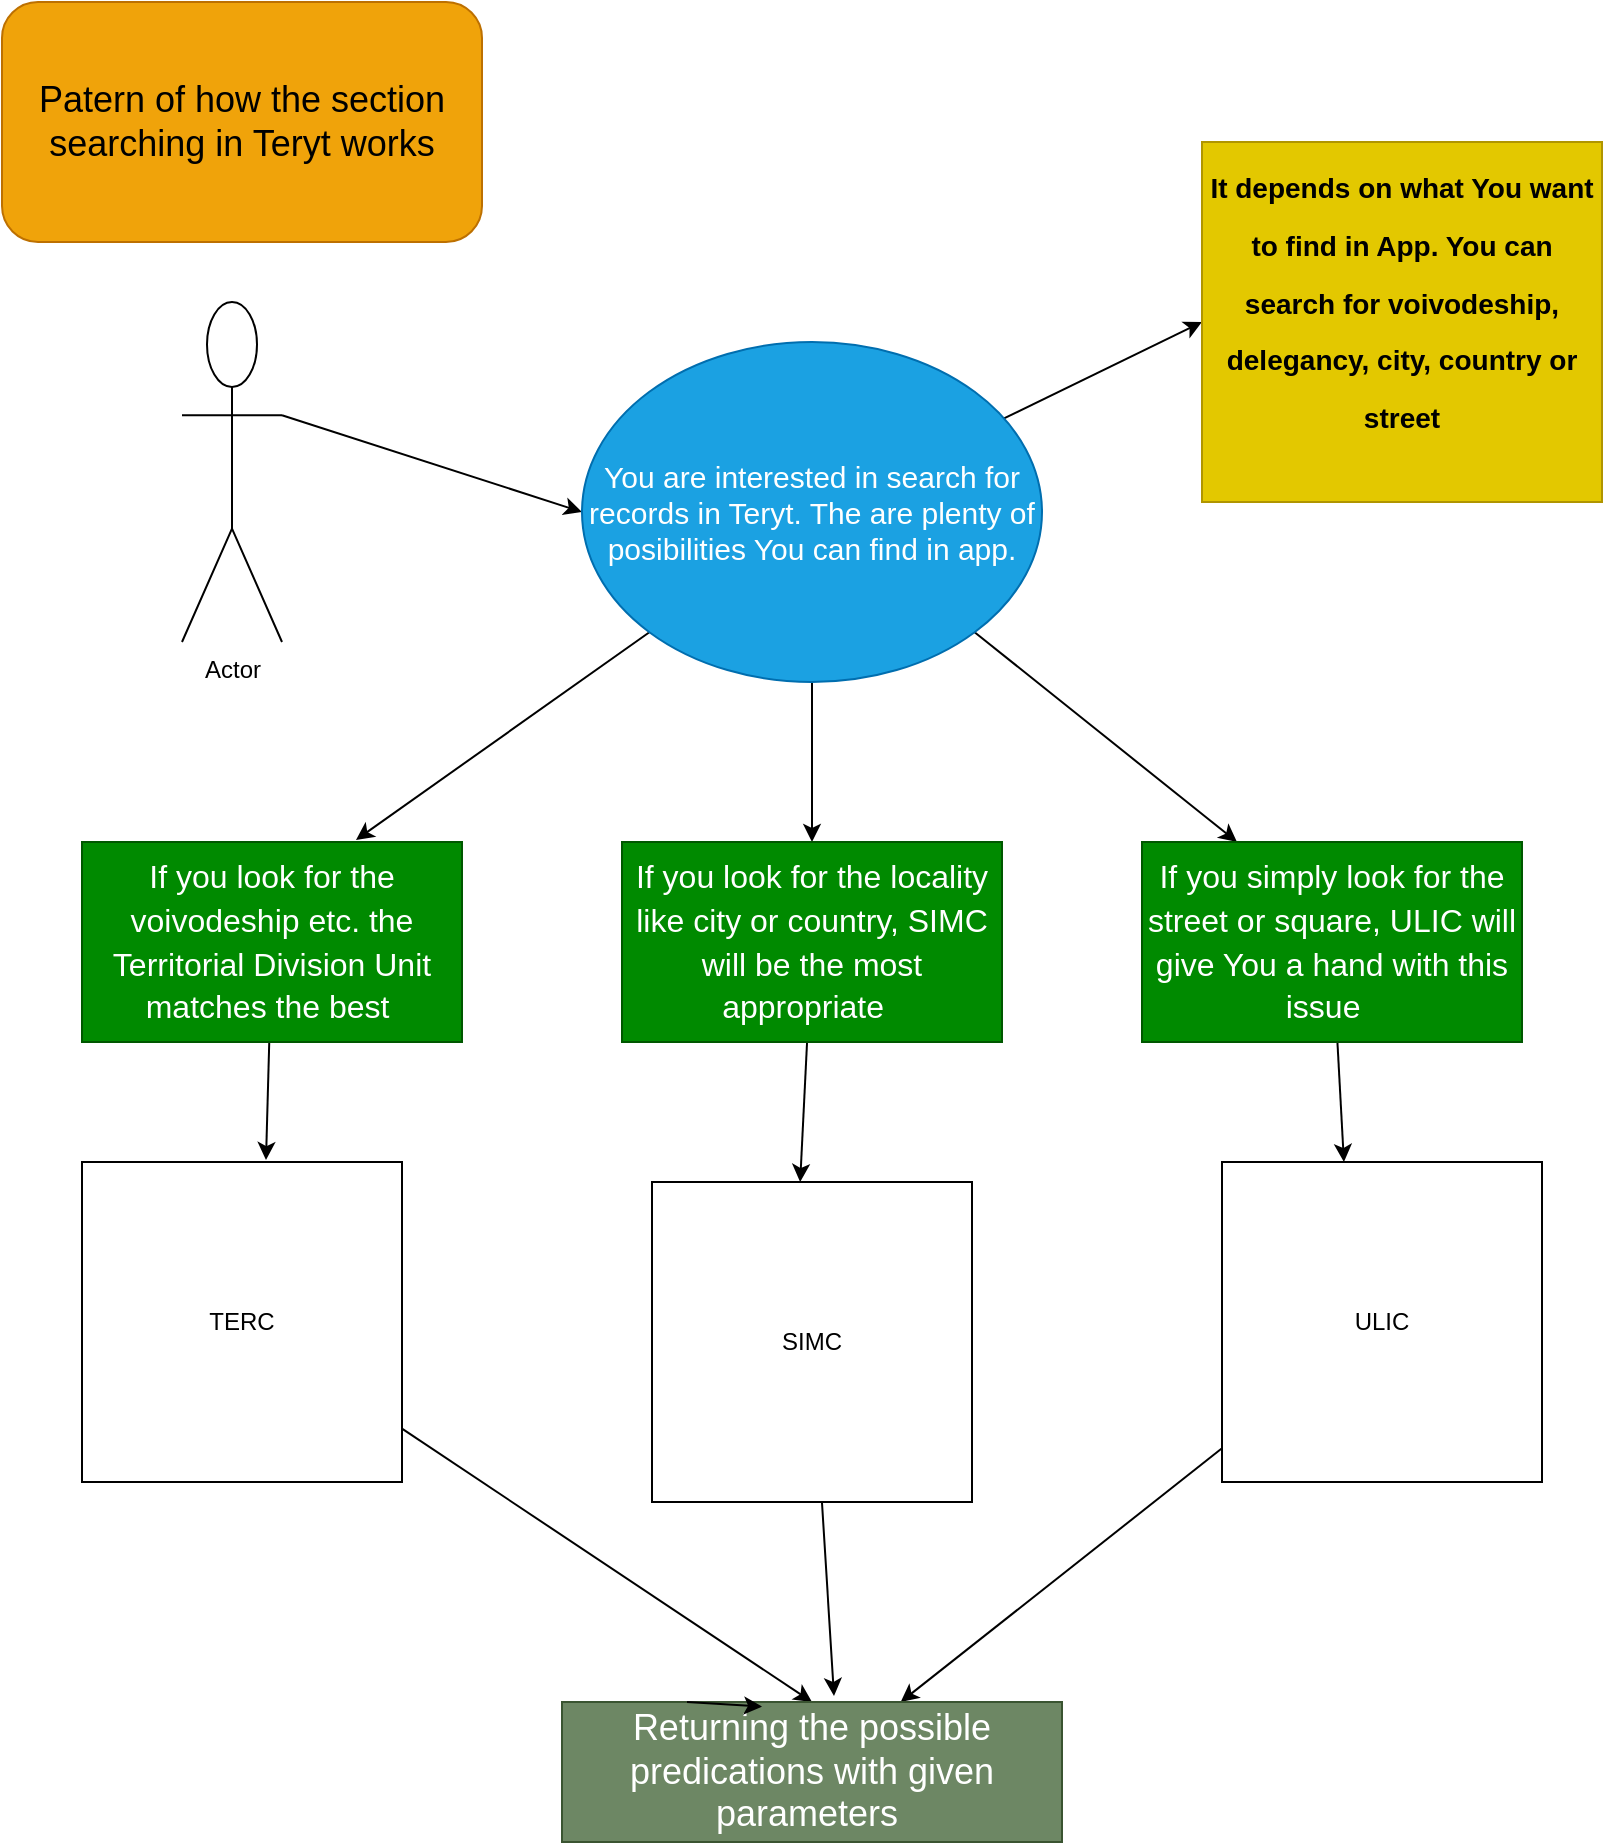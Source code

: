 <mxfile>
    <diagram id="GeWMQ6-CDCsWjC31_5-H" name="Page-1">
        <mxGraphModel dx="1599" dy="1129" grid="1" gridSize="10" guides="1" tooltips="1" connect="1" arrows="1" fold="1" page="1" pageScale="1" pageWidth="850" pageHeight="1100" math="0" shadow="0">
            <root>
                <mxCell id="0"/>
                <mxCell id="1" parent="0"/>
                <mxCell id="2" value="&lt;font style=&quot;font-size: 18px&quot;&gt;Patern of how the section searching in Teryt works&lt;/font&gt;" style="rounded=1;whiteSpace=wrap;html=1;fillColor=#f0a30a;fontColor=#000000;strokeColor=#BD7000;" vertex="1" parent="1">
                    <mxGeometry x="10" y="20" width="240" height="120" as="geometry"/>
                </mxCell>
                <mxCell id="20" style="edgeStyle=none;html=1;fontSize=18;entryX=0.5;entryY=0;entryDx=0;entryDy=0;" edge="1" parent="1" source="3" target="16">
                    <mxGeometry relative="1" as="geometry">
                        <mxPoint x="360" y="930" as="targetPoint"/>
                    </mxGeometry>
                </mxCell>
                <mxCell id="3" value="TERC" style="whiteSpace=wrap;html=1;aspect=fixed;" vertex="1" parent="1">
                    <mxGeometry x="50" y="600" width="160" height="160" as="geometry"/>
                </mxCell>
                <mxCell id="19" style="edgeStyle=none;html=1;entryX=0.544;entryY=-0.043;entryDx=0;entryDy=0;entryPerimeter=0;fontSize=18;" edge="1" parent="1" source="4" target="16">
                    <mxGeometry relative="1" as="geometry"/>
                </mxCell>
                <mxCell id="4" value="SIMC" style="whiteSpace=wrap;html=1;aspect=fixed;" vertex="1" parent="1">
                    <mxGeometry x="335" y="610" width="160" height="160" as="geometry"/>
                </mxCell>
                <mxCell id="18" style="edgeStyle=none;html=1;fontSize=18;" edge="1" parent="1" source="5" target="16">
                    <mxGeometry relative="1" as="geometry"/>
                </mxCell>
                <mxCell id="5" value="ULIC" style="whiteSpace=wrap;html=1;aspect=fixed;" vertex="1" parent="1">
                    <mxGeometry x="620" y="600" width="160" height="160" as="geometry"/>
                </mxCell>
                <mxCell id="9" style="edgeStyle=none;html=1;exitX=1;exitY=0.333;exitDx=0;exitDy=0;exitPerimeter=0;entryX=0;entryY=0.5;entryDx=0;entryDy=0;" edge="1" parent="1" source="6" target="8">
                    <mxGeometry relative="1" as="geometry">
                        <mxPoint x="390" y="330" as="targetPoint"/>
                    </mxGeometry>
                </mxCell>
                <mxCell id="6" value="Actor" style="shape=umlActor;verticalLabelPosition=bottom;verticalAlign=top;html=1;outlineConnect=0;" vertex="1" parent="1">
                    <mxGeometry x="100" y="170" width="50" height="170" as="geometry"/>
                </mxCell>
                <mxCell id="11" style="edgeStyle=none;html=1;exitX=0;exitY=1;exitDx=0;exitDy=0;entryX=0.721;entryY=-0.01;entryDx=0;entryDy=0;entryPerimeter=0;" edge="1" parent="1" source="8" target="21">
                    <mxGeometry relative="1" as="geometry">
                        <mxPoint x="220" y="480" as="targetPoint"/>
                    </mxGeometry>
                </mxCell>
                <mxCell id="12" style="edgeStyle=none;html=1;" edge="1" parent="1" source="8">
                    <mxGeometry relative="1" as="geometry">
                        <mxPoint x="415" y="440" as="targetPoint"/>
                    </mxGeometry>
                </mxCell>
                <mxCell id="13" style="edgeStyle=none;html=1;exitX=1;exitY=1;exitDx=0;exitDy=0;entryX=0.25;entryY=0;entryDx=0;entryDy=0;" edge="1" parent="1" source="8" target="23">
                    <mxGeometry relative="1" as="geometry">
                        <mxPoint x="590" y="430" as="targetPoint"/>
                    </mxGeometry>
                </mxCell>
                <mxCell id="15" style="edgeStyle=none;html=1;entryX=0;entryY=0.5;entryDx=0;entryDy=0;fontSize=19;" edge="1" parent="1" source="8" target="14">
                    <mxGeometry relative="1" as="geometry"/>
                </mxCell>
                <mxCell id="8" value="&lt;font style=&quot;font-size: 15px&quot;&gt;You are interested in search for records in Teryt. The are plenty of posibilities You can find in app.&lt;/font&gt;" style="ellipse;whiteSpace=wrap;html=1;fillColor=#1ba1e2;fontColor=#ffffff;strokeColor=#006EAF;" vertex="1" parent="1">
                    <mxGeometry x="300" y="190" width="230" height="170" as="geometry"/>
                </mxCell>
                <mxCell id="14" value="&lt;h1&gt;&lt;font style=&quot;font-size: 14px&quot;&gt;It depends on what You want to find in App. You can search for voivodeship, delegancy, city, country or street&lt;/font&gt;&lt;/h1&gt;" style="text;html=1;strokeColor=#B09500;fillColor=#e3c800;spacing=5;spacingTop=-20;whiteSpace=wrap;overflow=hidden;rounded=0;align=center;fontColor=#000000;" vertex="1" parent="1">
                    <mxGeometry x="610" y="90" width="200" height="180" as="geometry"/>
                </mxCell>
                <mxCell id="16" value="Returning the possible predications with given parameters&amp;nbsp;" style="text;html=1;strokeColor=#3A5431;fillColor=#6d8764;align=center;verticalAlign=middle;whiteSpace=wrap;rounded=0;fontSize=18;fontColor=#ffffff;" vertex="1" parent="1">
                    <mxGeometry x="290" y="870" width="250" height="70" as="geometry"/>
                </mxCell>
                <mxCell id="17" style="edgeStyle=none;html=1;exitX=0.25;exitY=0;exitDx=0;exitDy=0;entryX=0.4;entryY=0.033;entryDx=0;entryDy=0;entryPerimeter=0;fontSize=18;" edge="1" parent="1" source="16" target="16">
                    <mxGeometry relative="1" as="geometry"/>
                </mxCell>
                <mxCell id="26" style="edgeStyle=none;html=1;entryX=0.575;entryY=-0.006;entryDx=0;entryDy=0;entryPerimeter=0;fontSize=15;" edge="1" parent="1" source="21" target="3">
                    <mxGeometry relative="1" as="geometry"/>
                </mxCell>
                <mxCell id="21" value="&lt;font style=&quot;font-size: 16px&quot;&gt;If you look for the voivodeship etc. the Territorial Division Unit&lt;br&gt;matches the best&amp;nbsp;&lt;/font&gt;" style="text;html=1;strokeColor=#005700;fillColor=#008a00;align=center;verticalAlign=middle;whiteSpace=wrap;rounded=0;fontSize=18;fontColor=#ffffff;" vertex="1" parent="1">
                    <mxGeometry x="50" y="440" width="190" height="100" as="geometry"/>
                </mxCell>
                <mxCell id="25" style="edgeStyle=none;html=1;entryX=0.463;entryY=0;entryDx=0;entryDy=0;entryPerimeter=0;fontSize=15;" edge="1" parent="1" source="22" target="4">
                    <mxGeometry relative="1" as="geometry"/>
                </mxCell>
                <mxCell id="22" value="&lt;font style=&quot;font-size: 16px&quot;&gt;If you look for the locality like city or country, SIMC will be the most appropriate&amp;nbsp;&amp;nbsp;&lt;/font&gt;" style="text;html=1;strokeColor=#005700;fillColor=#008a00;align=center;verticalAlign=middle;whiteSpace=wrap;rounded=0;fontSize=18;fontColor=#ffffff;" vertex="1" parent="1">
                    <mxGeometry x="320" y="440" width="190" height="100" as="geometry"/>
                </mxCell>
                <mxCell id="24" style="edgeStyle=none;html=1;entryX=0.381;entryY=0;entryDx=0;entryDy=0;entryPerimeter=0;fontSize=15;" edge="1" parent="1" source="23" target="5">
                    <mxGeometry relative="1" as="geometry"/>
                </mxCell>
                <mxCell id="23" value="&lt;font style=&quot;font-size: 16px&quot;&gt;If you simply look for the street or square, ULIC will give You a hand with this issue&amp;nbsp;&amp;nbsp;&lt;/font&gt;" style="text;html=1;strokeColor=#005700;fillColor=#008a00;align=center;verticalAlign=middle;whiteSpace=wrap;rounded=0;fontSize=18;fontColor=#ffffff;" vertex="1" parent="1">
                    <mxGeometry x="580" y="440" width="190" height="100" as="geometry"/>
                </mxCell>
            </root>
        </mxGraphModel>
    </diagram>
</mxfile>